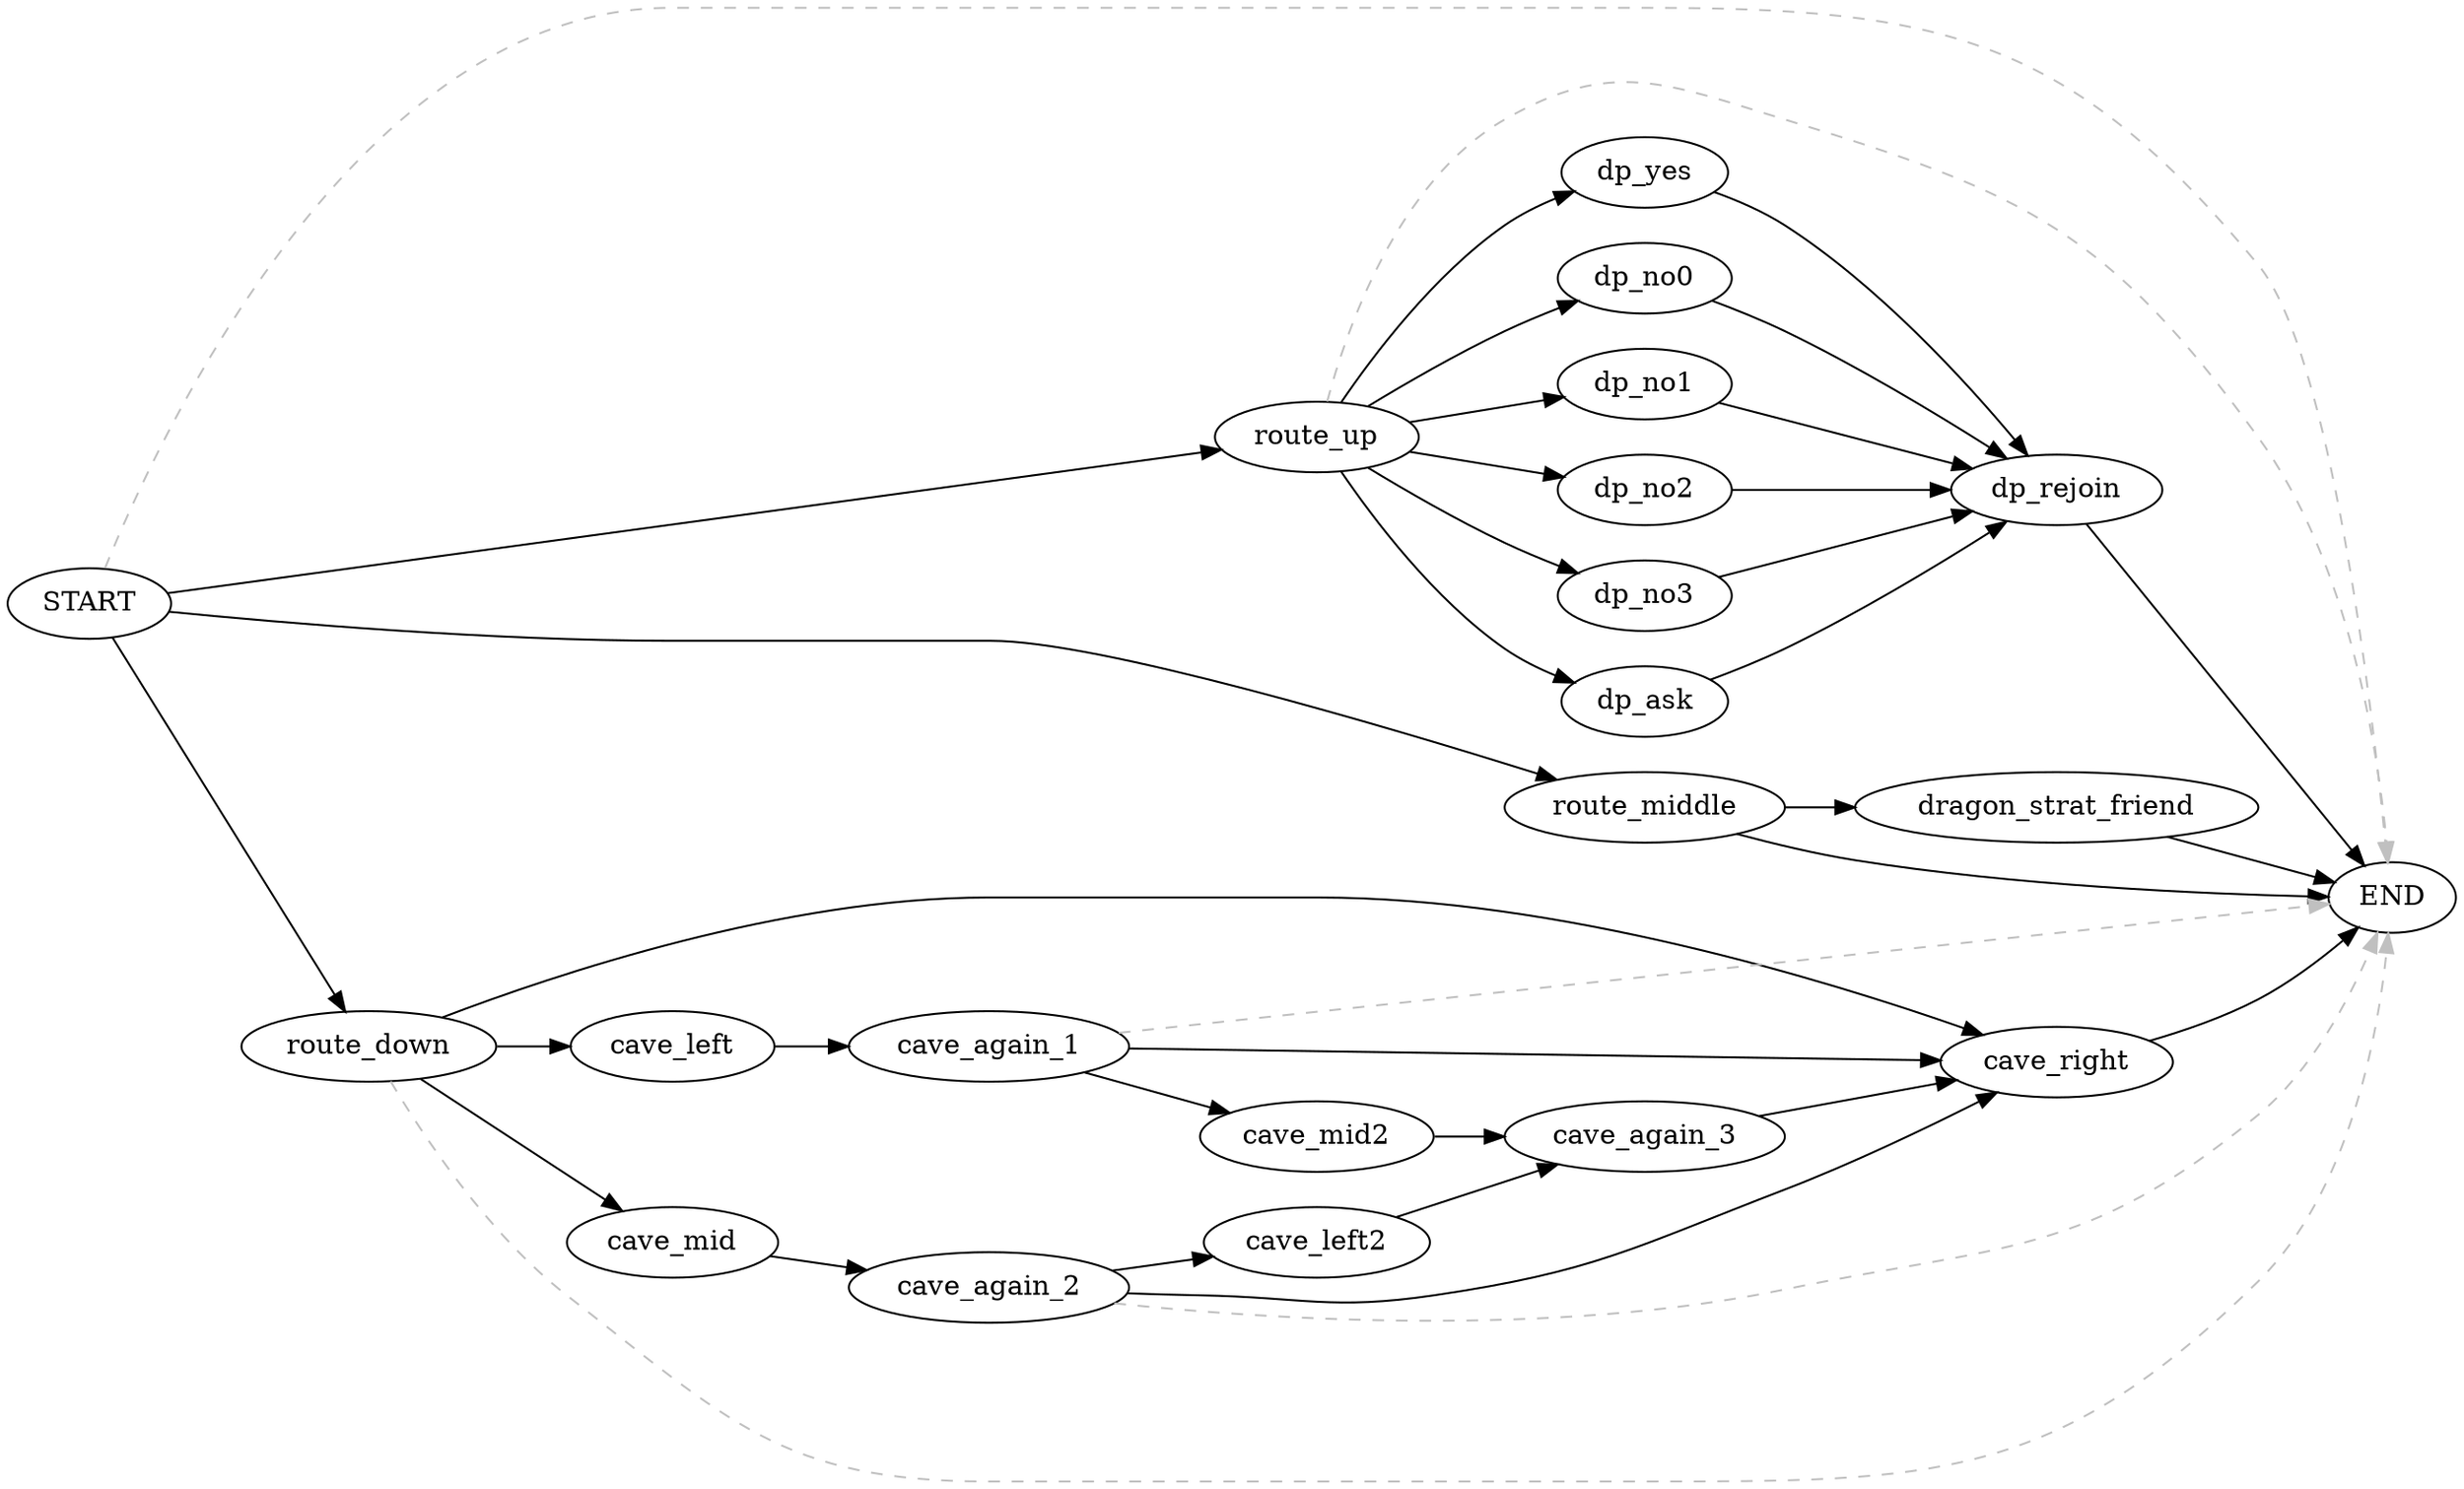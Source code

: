 digraph chapter1 {
  rankdir = "LR"
  START -> route_up
  START -> route_middle
  START -> route_down
  START -> END [style=dashed,color=gray]
  route_up -> dp_yes
  route_up -> dp_no0
  route_up -> dp_no1
  route_up -> dp_no2
  route_up -> dp_no3
  route_up -> dp_ask
  route_up -> END [style=dashed,color=gray]
  dp_yes -> dp_rejoin
  dp_no0 -> dp_rejoin
  dp_no1 -> dp_rejoin
  dp_no2 -> dp_rejoin
  dp_no3 -> dp_rejoin
  dp_ask -> dp_rejoin
  dp_rejoin -> END
  route_middle -> dragon_strat_friend
  route_middle -> END
  dragon_strat_friend -> END
  route_down -> cave_left
  route_down -> cave_mid
  route_down -> cave_right
  route_down -> END [style=dashed,color=gray]
  cave_left -> cave_again_1
  cave_left2 -> cave_again_3
  cave_mid -> cave_again_2
  cave_mid2 -> cave_again_3
  cave_right -> END
  cave_again_1 -> cave_mid2
  cave_again_1 -> cave_right
  cave_again_1 -> END [style=dashed,color=gray]
  cave_again_2 -> cave_left2
  cave_again_2 -> cave_right
  cave_again_2 -> END [style=dashed,color=gray]
  cave_again_3 -> cave_right
}